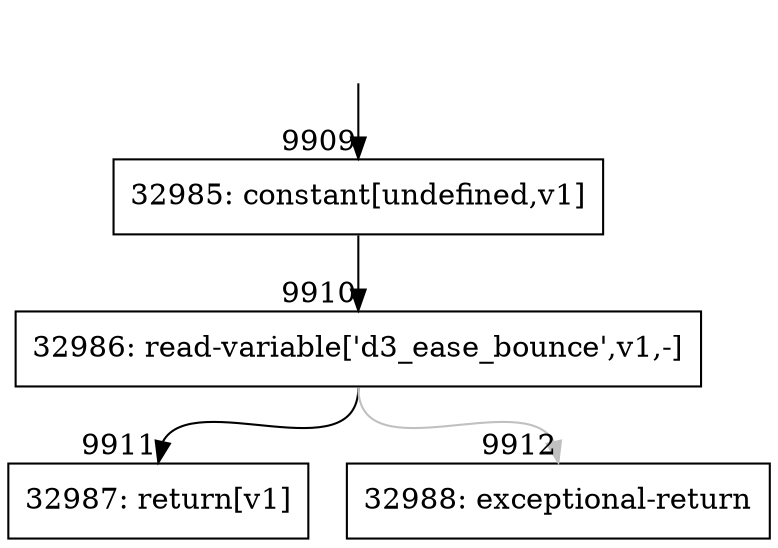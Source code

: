 digraph {
rankdir="TD"
BB_entry907[shape=none,label=""];
BB_entry907 -> BB9909 [tailport=s, headport=n, headlabel="    9909"]
BB9909 [shape=record label="{32985: constant[undefined,v1]}" ] 
BB9909 -> BB9910 [tailport=s, headport=n, headlabel="      9910"]
BB9910 [shape=record label="{32986: read-variable['d3_ease_bounce',v1,-]}" ] 
BB9910 -> BB9911 [tailport=s, headport=n, headlabel="      9911"]
BB9910 -> BB9912 [tailport=s, headport=n, color=gray, headlabel="      9912"]
BB9911 [shape=record label="{32987: return[v1]}" ] 
BB9912 [shape=record label="{32988: exceptional-return}" ] 
//#$~ 5825
}

